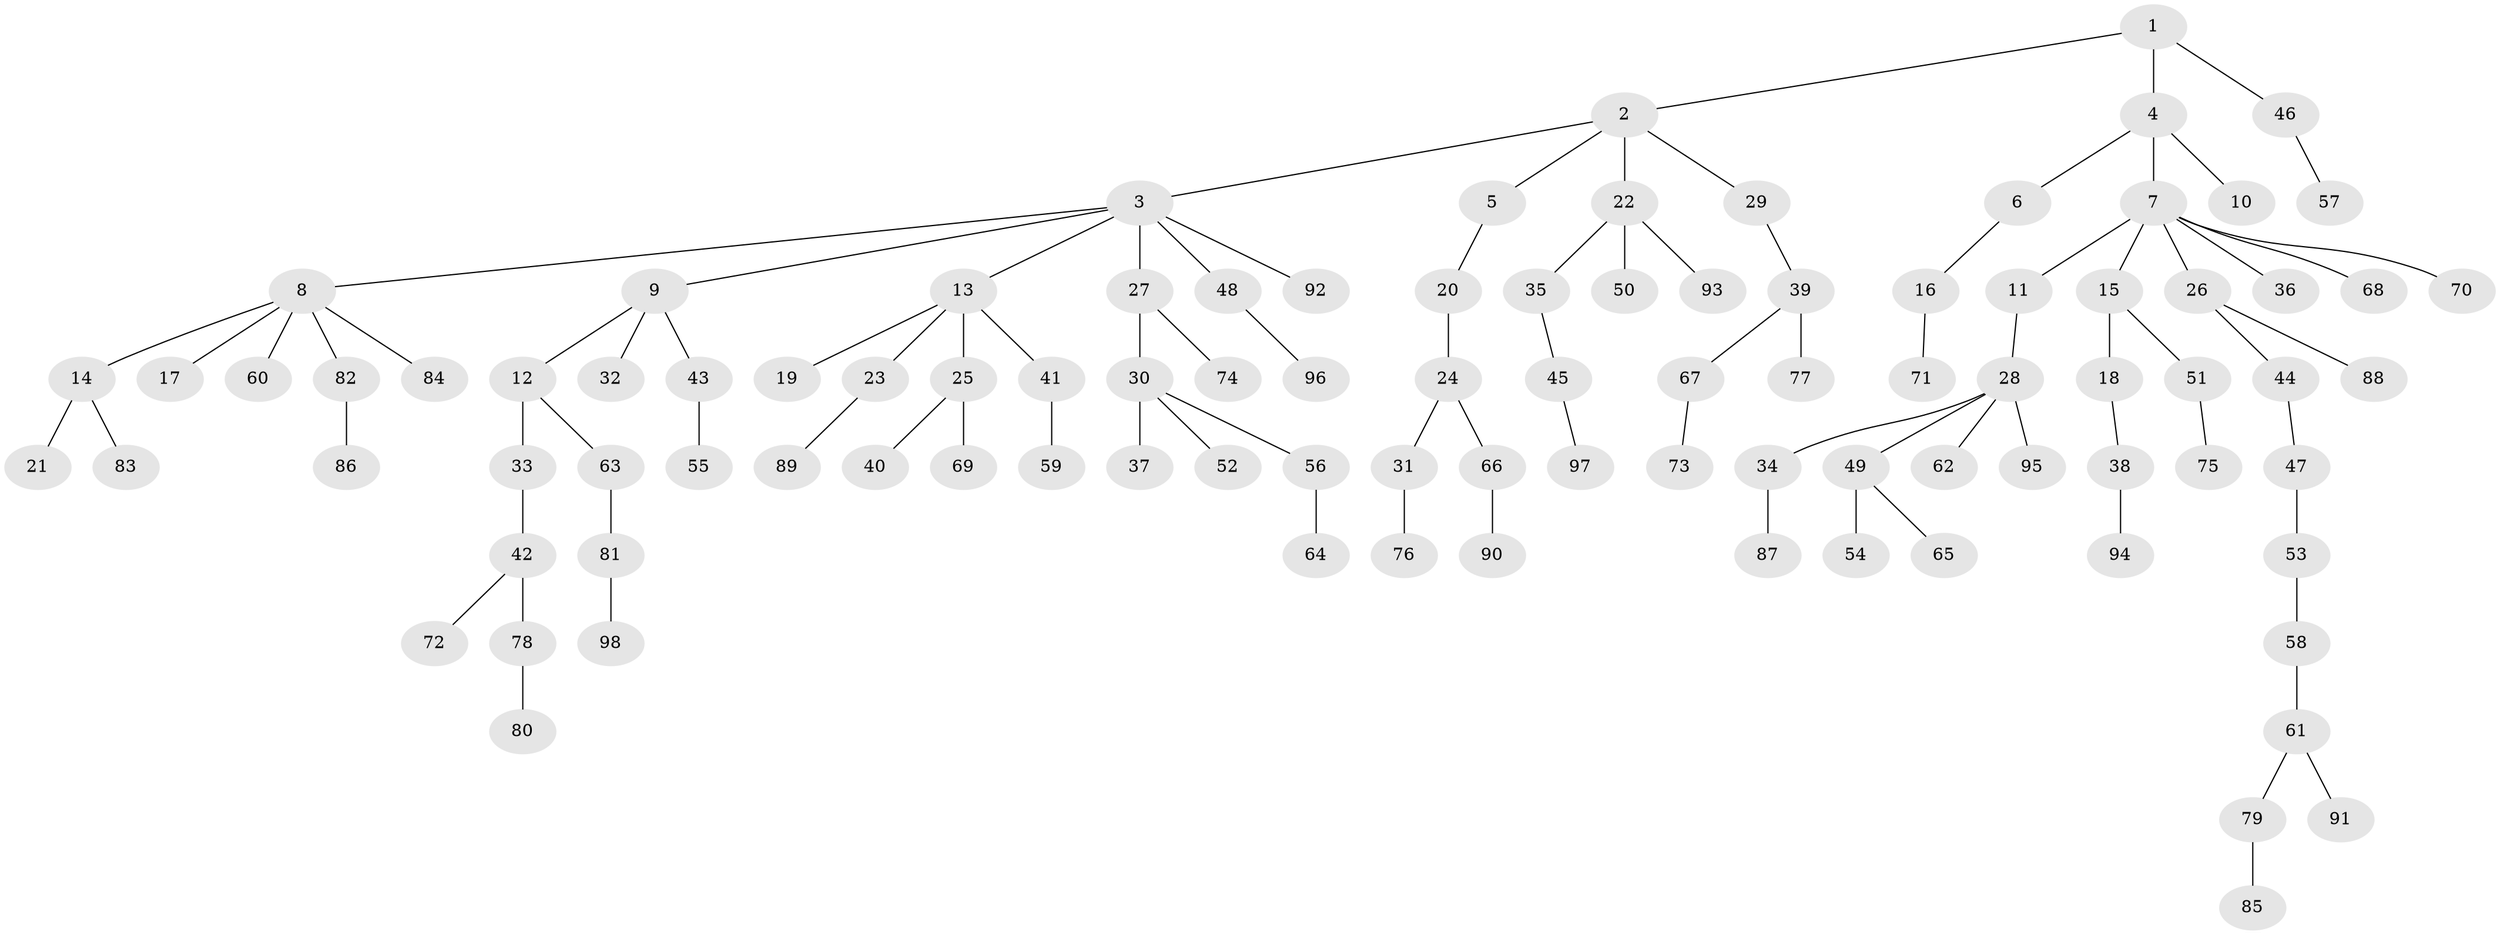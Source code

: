 // coarse degree distribution, {3: 0.1323529411764706, 5: 0.04411764705882353, 6: 0.029411764705882353, 2: 0.29411764705882354, 4: 0.029411764705882353, 1: 0.47058823529411764}
// Generated by graph-tools (version 1.1) at 2025/52/02/27/25 19:52:11]
// undirected, 98 vertices, 97 edges
graph export_dot {
graph [start="1"]
  node [color=gray90,style=filled];
  1;
  2;
  3;
  4;
  5;
  6;
  7;
  8;
  9;
  10;
  11;
  12;
  13;
  14;
  15;
  16;
  17;
  18;
  19;
  20;
  21;
  22;
  23;
  24;
  25;
  26;
  27;
  28;
  29;
  30;
  31;
  32;
  33;
  34;
  35;
  36;
  37;
  38;
  39;
  40;
  41;
  42;
  43;
  44;
  45;
  46;
  47;
  48;
  49;
  50;
  51;
  52;
  53;
  54;
  55;
  56;
  57;
  58;
  59;
  60;
  61;
  62;
  63;
  64;
  65;
  66;
  67;
  68;
  69;
  70;
  71;
  72;
  73;
  74;
  75;
  76;
  77;
  78;
  79;
  80;
  81;
  82;
  83;
  84;
  85;
  86;
  87;
  88;
  89;
  90;
  91;
  92;
  93;
  94;
  95;
  96;
  97;
  98;
  1 -- 2;
  1 -- 4;
  1 -- 46;
  2 -- 3;
  2 -- 5;
  2 -- 22;
  2 -- 29;
  3 -- 8;
  3 -- 9;
  3 -- 13;
  3 -- 27;
  3 -- 48;
  3 -- 92;
  4 -- 6;
  4 -- 7;
  4 -- 10;
  5 -- 20;
  6 -- 16;
  7 -- 11;
  7 -- 15;
  7 -- 26;
  7 -- 36;
  7 -- 68;
  7 -- 70;
  8 -- 14;
  8 -- 17;
  8 -- 60;
  8 -- 82;
  8 -- 84;
  9 -- 12;
  9 -- 32;
  9 -- 43;
  11 -- 28;
  12 -- 33;
  12 -- 63;
  13 -- 19;
  13 -- 23;
  13 -- 25;
  13 -- 41;
  14 -- 21;
  14 -- 83;
  15 -- 18;
  15 -- 51;
  16 -- 71;
  18 -- 38;
  20 -- 24;
  22 -- 35;
  22 -- 50;
  22 -- 93;
  23 -- 89;
  24 -- 31;
  24 -- 66;
  25 -- 40;
  25 -- 69;
  26 -- 44;
  26 -- 88;
  27 -- 30;
  27 -- 74;
  28 -- 34;
  28 -- 49;
  28 -- 62;
  28 -- 95;
  29 -- 39;
  30 -- 37;
  30 -- 52;
  30 -- 56;
  31 -- 76;
  33 -- 42;
  34 -- 87;
  35 -- 45;
  38 -- 94;
  39 -- 67;
  39 -- 77;
  41 -- 59;
  42 -- 72;
  42 -- 78;
  43 -- 55;
  44 -- 47;
  45 -- 97;
  46 -- 57;
  47 -- 53;
  48 -- 96;
  49 -- 54;
  49 -- 65;
  51 -- 75;
  53 -- 58;
  56 -- 64;
  58 -- 61;
  61 -- 79;
  61 -- 91;
  63 -- 81;
  66 -- 90;
  67 -- 73;
  78 -- 80;
  79 -- 85;
  81 -- 98;
  82 -- 86;
}
